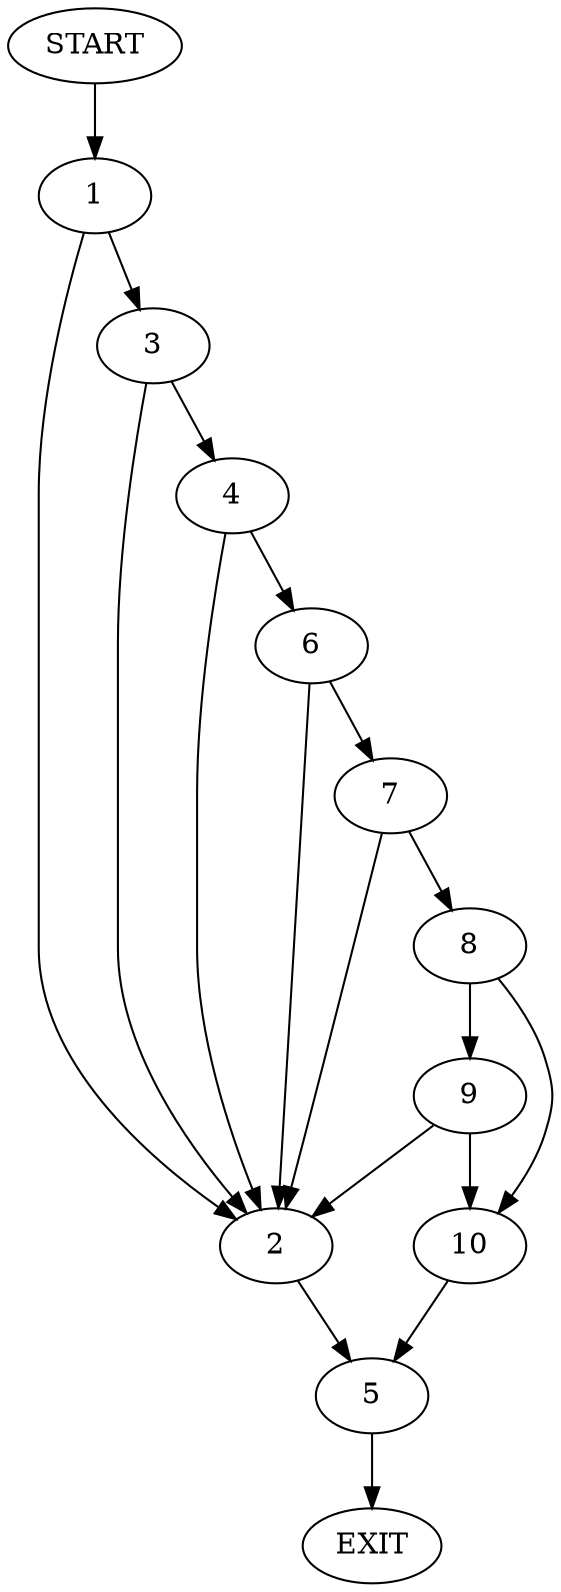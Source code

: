 digraph {
0 [label="START"]
11 [label="EXIT"]
0 -> 1
1 -> 2
1 -> 3
3 -> 4
3 -> 2
2 -> 5
4 -> 6
4 -> 2
6 -> 2
6 -> 7
7 -> 2
7 -> 8
8 -> 9
8 -> 10
10 -> 5
9 -> 2
9 -> 10
5 -> 11
}
